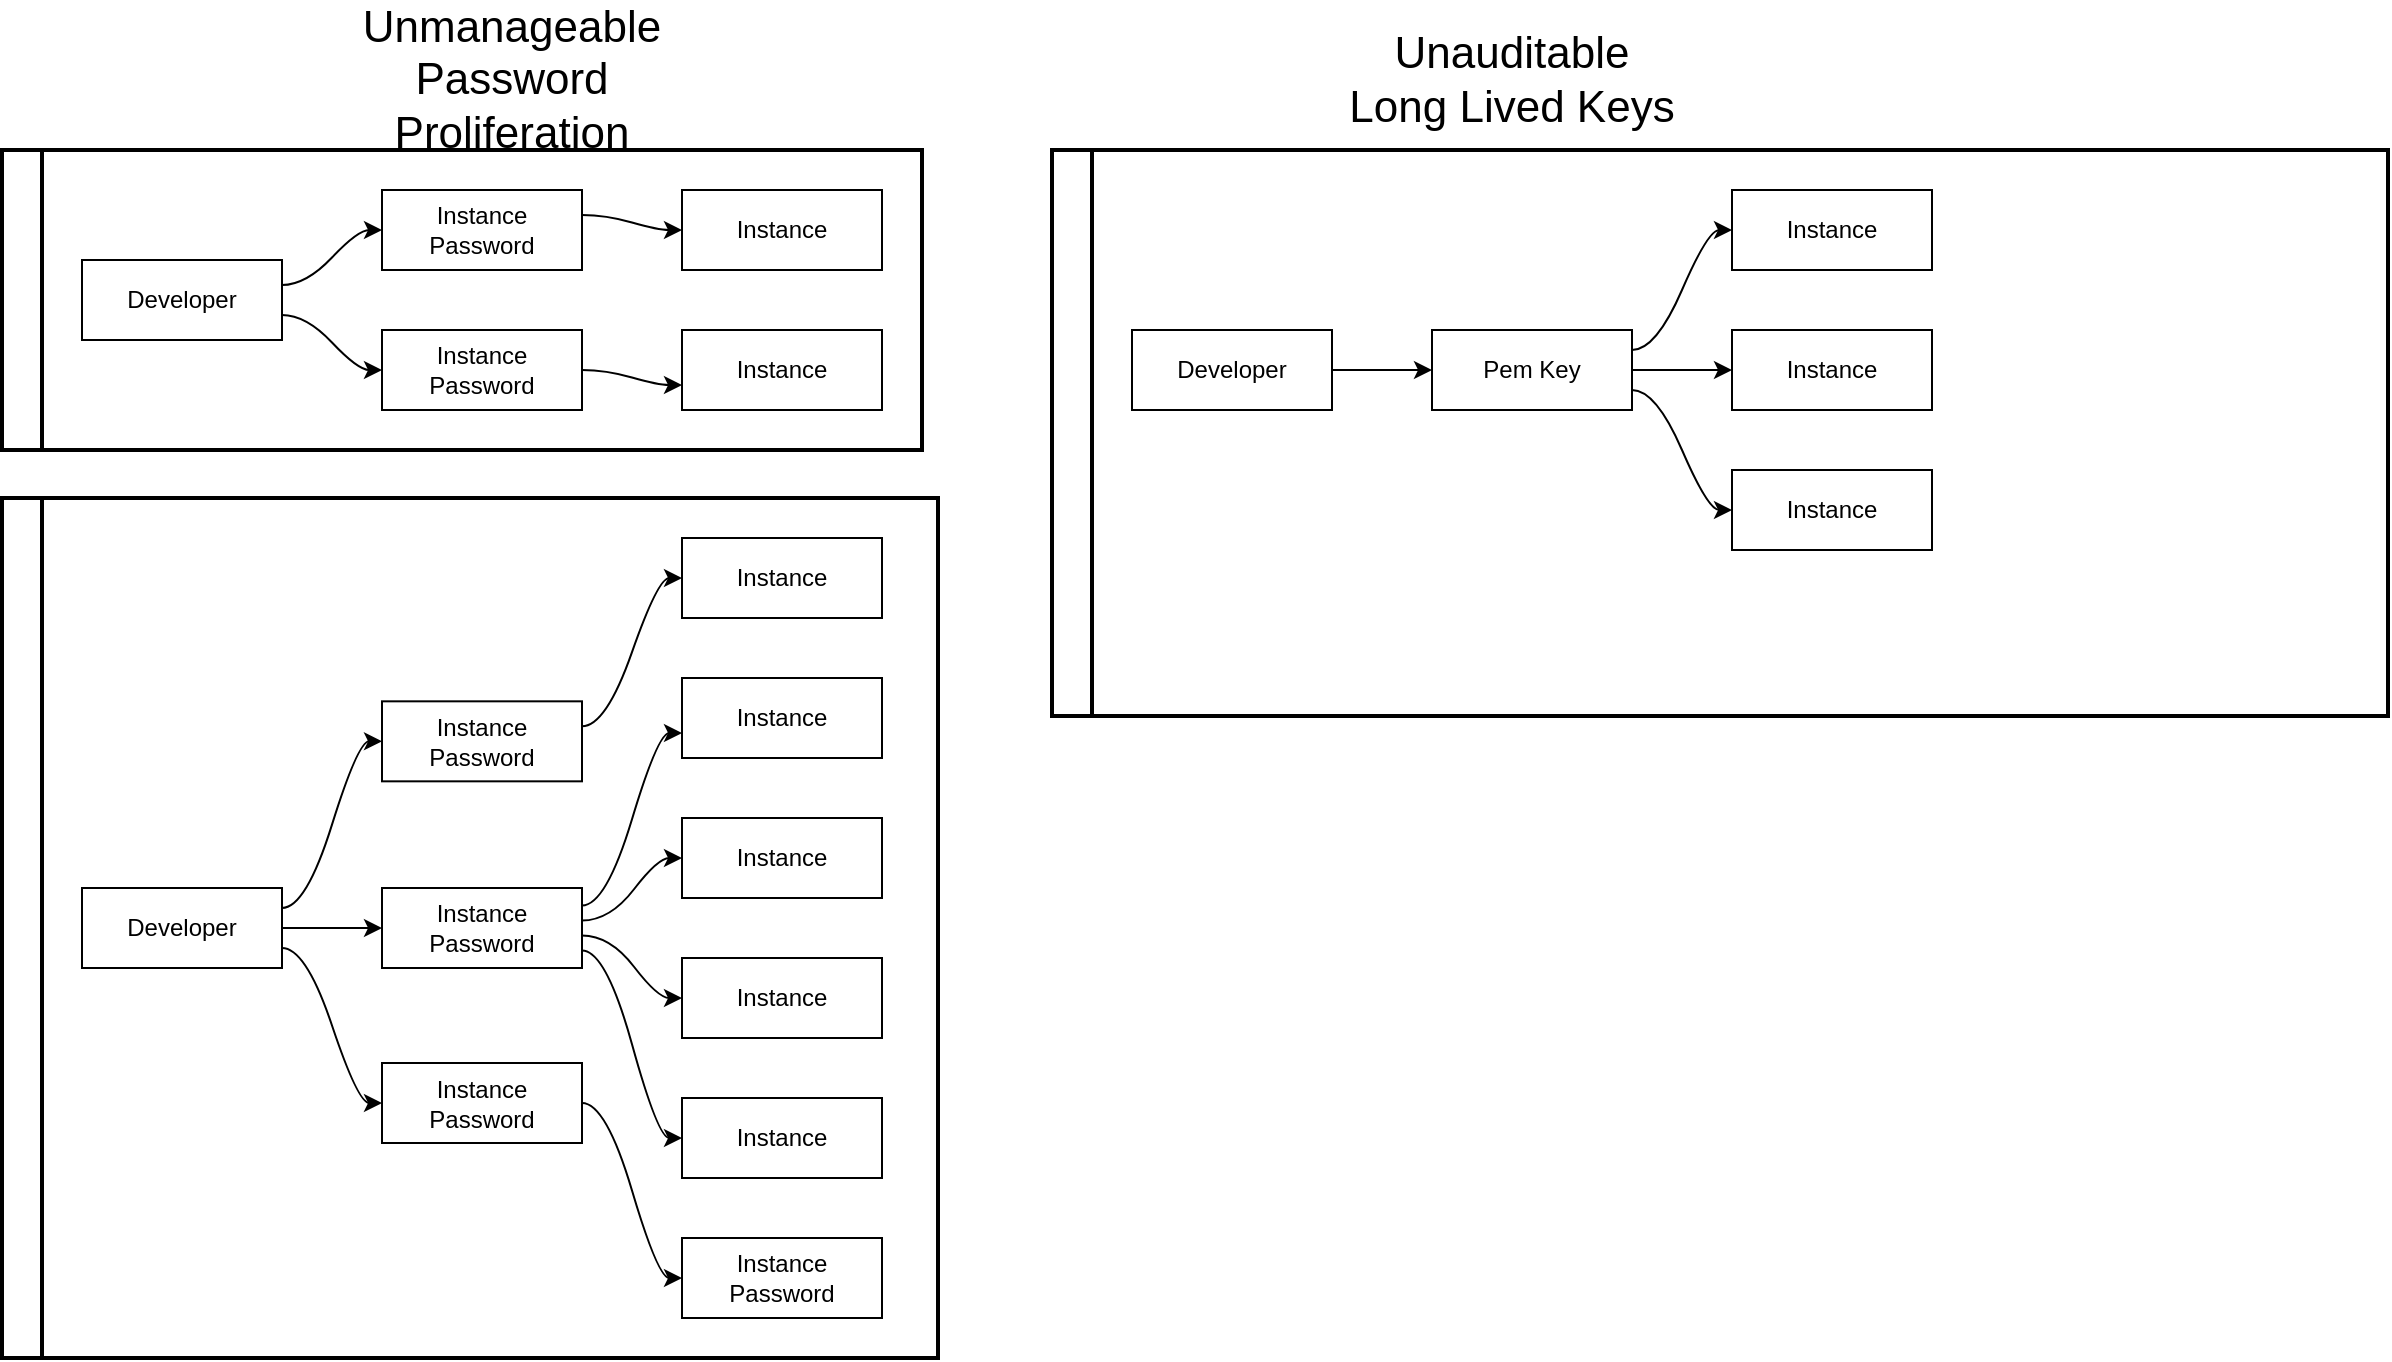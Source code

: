 <mxfile version="13.7.7" type="github">
  <diagram id="Ht1M8jgEwFfnCIfOTk4-" name="Page-1">
    <mxGraphModel dx="1073" dy="567" grid="1" gridSize="10" guides="1" tooltips="1" connect="1" arrows="1" fold="1" page="1" pageScale="1" pageWidth="1169" pageHeight="827" math="0" shadow="0">
      <root>
        <mxCell id="0" />
        <mxCell id="1" parent="0" />
        <mxCell id="KA_GjHDQiJicOzFnKSso-29" value="" style="swimlane;html=1;startSize=20;horizontal=0;childLayout=flowLayout;flowOrientation=west;resizable=0;interRankCellSpacing=50;containerType=tree;strokeColor=#000000;strokeWidth=2;" vertex="1" parent="1">
          <mxGeometry x="60" y="90" width="460" height="150" as="geometry" />
        </mxCell>
        <mxCell id="KA_GjHDQiJicOzFnKSso-30" value="Developer" style="whiteSpace=wrap;html=1;" vertex="1" parent="KA_GjHDQiJicOzFnKSso-29">
          <mxGeometry x="40" y="55" width="100" height="40" as="geometry" />
        </mxCell>
        <mxCell id="KA_GjHDQiJicOzFnKSso-31" value="&lt;div&gt;Instance&lt;/div&gt;Password" style="whiteSpace=wrap;html=1;" vertex="1" parent="KA_GjHDQiJicOzFnKSso-29">
          <mxGeometry x="190" y="20" width="100" height="40" as="geometry" />
        </mxCell>
        <mxCell id="KA_GjHDQiJicOzFnKSso-32" value="" style="html=1;curved=1;noEdgeStyle=1;orthogonal=1;" edge="1" parent="KA_GjHDQiJicOzFnKSso-29" source="KA_GjHDQiJicOzFnKSso-30" target="KA_GjHDQiJicOzFnKSso-31">
          <mxGeometry relative="1" as="geometry">
            <Array as="points">
              <mxPoint x="152" y="67.5" />
              <mxPoint x="178" y="40" />
            </Array>
          </mxGeometry>
        </mxCell>
        <mxCell id="KA_GjHDQiJicOzFnKSso-33" value="&lt;div&gt;Instance&lt;/div&gt;Password" style="whiteSpace=wrap;html=1;" vertex="1" parent="KA_GjHDQiJicOzFnKSso-29">
          <mxGeometry x="190" y="90" width="100" height="40" as="geometry" />
        </mxCell>
        <mxCell id="KA_GjHDQiJicOzFnKSso-34" value="" style="html=1;curved=1;noEdgeStyle=1;orthogonal=1;" edge="1" parent="KA_GjHDQiJicOzFnKSso-29" source="KA_GjHDQiJicOzFnKSso-30" target="KA_GjHDQiJicOzFnKSso-33">
          <mxGeometry relative="1" as="geometry">
            <Array as="points">
              <mxPoint x="152" y="82.5" />
              <mxPoint x="178" y="110" />
            </Array>
          </mxGeometry>
        </mxCell>
        <mxCell id="KA_GjHDQiJicOzFnKSso-35" value="Instance" style="whiteSpace=wrap;html=1;" vertex="1" parent="KA_GjHDQiJicOzFnKSso-29">
          <mxGeometry x="340" y="90" width="100" height="40" as="geometry" />
        </mxCell>
        <mxCell id="KA_GjHDQiJicOzFnKSso-36" value="" style="html=1;curved=1;noEdgeStyle=1;orthogonal=1;strokeColor=none;" edge="1" parent="KA_GjHDQiJicOzFnKSso-29" source="KA_GjHDQiJicOzFnKSso-31" target="KA_GjHDQiJicOzFnKSso-35">
          <mxGeometry relative="1" as="geometry">
            <Array as="points">
              <mxPoint x="302" y="47.5" />
              <mxPoint x="328" y="102.5" />
            </Array>
          </mxGeometry>
        </mxCell>
        <mxCell id="KA_GjHDQiJicOzFnKSso-37" value="" style="html=1;curved=1;noEdgeStyle=1;orthogonal=1;" edge="1" parent="KA_GjHDQiJicOzFnKSso-29" source="KA_GjHDQiJicOzFnKSso-33" target="KA_GjHDQiJicOzFnKSso-35">
          <mxGeometry relative="1" as="geometry">
            <Array as="points">
              <mxPoint x="302" y="110" />
              <mxPoint x="328" y="117.5" />
            </Array>
          </mxGeometry>
        </mxCell>
        <mxCell id="KA_GjHDQiJicOzFnKSso-38" value="Instance" style="whiteSpace=wrap;html=1;" vertex="1" parent="KA_GjHDQiJicOzFnKSso-29">
          <mxGeometry x="340" y="20" width="100" height="40" as="geometry" />
        </mxCell>
        <mxCell id="KA_GjHDQiJicOzFnKSso-39" value="" style="html=1;curved=1;noEdgeStyle=1;orthogonal=1;" edge="1" parent="KA_GjHDQiJicOzFnKSso-29" source="KA_GjHDQiJicOzFnKSso-31" target="KA_GjHDQiJicOzFnKSso-38">
          <mxGeometry relative="1" as="geometry">
            <mxPoint x="610" y="200" as="sourcePoint" />
            <mxPoint x="660" y="227.5" as="targetPoint" />
            <Array as="points">
              <mxPoint x="302" y="32.5" />
              <mxPoint x="328" y="40" />
            </Array>
          </mxGeometry>
        </mxCell>
        <mxCell id="KA_GjHDQiJicOzFnKSso-40" value="" style="swimlane;html=1;startSize=20;horizontal=0;childLayout=flowLayout;flowOrientation=west;resizable=0;interRankCellSpacing=50;containerType=tree;strokeColor=#000000;strokeWidth=2;" vertex="1" parent="1">
          <mxGeometry x="585" y="90" width="668" height="283" as="geometry" />
        </mxCell>
        <mxCell id="KA_GjHDQiJicOzFnKSso-41" value="Developer" style="whiteSpace=wrap;html=1;" vertex="1" parent="KA_GjHDQiJicOzFnKSso-40">
          <mxGeometry x="40" y="90" width="100" height="40" as="geometry" />
        </mxCell>
        <mxCell id="KA_GjHDQiJicOzFnKSso-42" value="Pem Key" style="whiteSpace=wrap;html=1;" vertex="1" parent="KA_GjHDQiJicOzFnKSso-40">
          <mxGeometry x="190" y="90" width="100" height="40" as="geometry" />
        </mxCell>
        <mxCell id="KA_GjHDQiJicOzFnKSso-43" value="" style="html=1;curved=1;noEdgeStyle=1;orthogonal=1;" edge="1" parent="KA_GjHDQiJicOzFnKSso-40" source="KA_GjHDQiJicOzFnKSso-41" target="KA_GjHDQiJicOzFnKSso-42">
          <mxGeometry relative="1" as="geometry">
            <Array as="points">
              <mxPoint x="152" y="110" />
              <mxPoint x="178" y="110" />
            </Array>
          </mxGeometry>
        </mxCell>
        <mxCell id="KA_GjHDQiJicOzFnKSso-47" value="" style="html=1;curved=1;noEdgeStyle=1;orthogonal=1;strokeColor=none;" edge="1" parent="KA_GjHDQiJicOzFnKSso-40" source="KA_GjHDQiJicOzFnKSso-42">
          <mxGeometry relative="1" as="geometry">
            <mxPoint x="660" y="262.5" as="targetPoint" />
            <Array as="points">
              <mxPoint x="622" y="207.5" />
              <mxPoint x="648" y="262.5" />
            </Array>
          </mxGeometry>
        </mxCell>
        <mxCell id="KA_GjHDQiJicOzFnKSso-49" value="Instance" style="whiteSpace=wrap;html=1;" vertex="1" parent="KA_GjHDQiJicOzFnKSso-40">
          <mxGeometry x="340" y="20" width="100" height="40" as="geometry" />
        </mxCell>
        <mxCell id="KA_GjHDQiJicOzFnKSso-50" value="" style="html=1;curved=1;noEdgeStyle=1;orthogonal=1;" edge="1" parent="KA_GjHDQiJicOzFnKSso-40" source="KA_GjHDQiJicOzFnKSso-42" target="KA_GjHDQiJicOzFnKSso-49">
          <mxGeometry relative="1" as="geometry">
            <mxPoint x="850" y="320" as="sourcePoint" />
            <mxPoint x="900" y="347.5" as="targetPoint" />
            <Array as="points">
              <mxPoint x="302" y="100" />
              <mxPoint x="328" y="40" />
            </Array>
          </mxGeometry>
        </mxCell>
        <mxCell id="KA_GjHDQiJicOzFnKSso-51" value="Instance" style="whiteSpace=wrap;html=1;" vertex="1" parent="KA_GjHDQiJicOzFnKSso-40">
          <mxGeometry x="340" y="90" width="100" height="40" as="geometry" />
        </mxCell>
        <mxCell id="KA_GjHDQiJicOzFnKSso-52" value="" style="html=1;curved=1;noEdgeStyle=1;orthogonal=1;" edge="1" parent="KA_GjHDQiJicOzFnKSso-40" source="KA_GjHDQiJicOzFnKSso-42" target="KA_GjHDQiJicOzFnKSso-51">
          <mxGeometry relative="1" as="geometry">
            <mxPoint x="570" y="180" as="sourcePoint" />
            <mxPoint x="620" y="180" as="targetPoint" />
            <Array as="points">
              <mxPoint x="304" y="110" />
              <mxPoint x="328" y="110" />
            </Array>
          </mxGeometry>
        </mxCell>
        <mxCell id="KA_GjHDQiJicOzFnKSso-53" value="Instance" style="whiteSpace=wrap;html=1;" vertex="1" parent="KA_GjHDQiJicOzFnKSso-40">
          <mxGeometry x="340" y="160" width="100" height="40" as="geometry" />
        </mxCell>
        <mxCell id="KA_GjHDQiJicOzFnKSso-54" value="" style="html=1;curved=1;noEdgeStyle=1;orthogonal=1;" edge="1" parent="KA_GjHDQiJicOzFnKSso-40" source="KA_GjHDQiJicOzFnKSso-42" target="KA_GjHDQiJicOzFnKSso-53">
          <mxGeometry relative="1" as="geometry">
            <mxPoint x="530" y="187.5" as="sourcePoint" />
            <mxPoint x="580" y="160" as="targetPoint" />
            <Array as="points">
              <mxPoint x="302" y="120" />
              <mxPoint x="328" y="180" />
            </Array>
          </mxGeometry>
        </mxCell>
        <mxCell id="KA_GjHDQiJicOzFnKSso-58" value="" style="swimlane;html=1;startSize=20;horizontal=0;childLayout=flowLayout;flowOrientation=west;resizable=0;interRankCellSpacing=50;containerType=tree;strokeColor=#000000;strokeWidth=2;" vertex="1" parent="1">
          <mxGeometry x="60" y="264" width="468" height="430" as="geometry">
            <mxRectangle x="60" y="264" width="30" height="160" as="alternateBounds" />
          </mxGeometry>
        </mxCell>
        <mxCell id="KA_GjHDQiJicOzFnKSso-59" value="Developer" style="whiteSpace=wrap;html=1;" vertex="1" parent="KA_GjHDQiJicOzFnKSso-58">
          <mxGeometry x="40" y="195" width="100" height="40" as="geometry" />
        </mxCell>
        <mxCell id="KA_GjHDQiJicOzFnKSso-60" value="&lt;div&gt;Instance&lt;/div&gt;Password" style="whiteSpace=wrap;html=1;" vertex="1" parent="KA_GjHDQiJicOzFnKSso-58">
          <mxGeometry x="190" y="101.667" width="100" height="40" as="geometry" />
        </mxCell>
        <mxCell id="KA_GjHDQiJicOzFnKSso-61" value="" style="html=1;curved=1;noEdgeStyle=1;orthogonal=1;" edge="1" parent="KA_GjHDQiJicOzFnKSso-58" source="KA_GjHDQiJicOzFnKSso-59" target="KA_GjHDQiJicOzFnKSso-60">
          <mxGeometry relative="1" as="geometry">
            <Array as="points">
              <mxPoint x="152" y="205" />
              <mxPoint x="178" y="121.667" />
            </Array>
          </mxGeometry>
        </mxCell>
        <mxCell id="KA_GjHDQiJicOzFnKSso-62" value="&lt;div&gt;Instance&lt;/div&gt;Password" style="whiteSpace=wrap;html=1;" vertex="1" parent="KA_GjHDQiJicOzFnKSso-58">
          <mxGeometry x="190" y="195" width="100" height="40" as="geometry" />
        </mxCell>
        <mxCell id="KA_GjHDQiJicOzFnKSso-63" value="" style="html=1;curved=1;noEdgeStyle=1;orthogonal=1;" edge="1" parent="KA_GjHDQiJicOzFnKSso-58" source="KA_GjHDQiJicOzFnKSso-59" target="KA_GjHDQiJicOzFnKSso-62">
          <mxGeometry relative="1" as="geometry">
            <Array as="points">
              <mxPoint x="154" y="215" />
              <mxPoint x="178" y="215" />
            </Array>
          </mxGeometry>
        </mxCell>
        <mxCell id="KA_GjHDQiJicOzFnKSso-64" value="Instance" style="whiteSpace=wrap;html=1;" vertex="1" parent="KA_GjHDQiJicOzFnKSso-58">
          <mxGeometry x="340" y="90" width="100" height="40" as="geometry" />
        </mxCell>
        <mxCell id="KA_GjHDQiJicOzFnKSso-65" value="" style="html=1;curved=1;noEdgeStyle=1;orthogonal=1;strokeColor=none;" edge="1" parent="KA_GjHDQiJicOzFnKSso-58" source="KA_GjHDQiJicOzFnKSso-60" target="KA_GjHDQiJicOzFnKSso-64">
          <mxGeometry relative="1" as="geometry">
            <Array as="points">
              <mxPoint x="302" y="129.167" />
              <mxPoint x="328" y="102.5" />
            </Array>
          </mxGeometry>
        </mxCell>
        <mxCell id="KA_GjHDQiJicOzFnKSso-66" value="" style="html=1;curved=1;noEdgeStyle=1;orthogonal=1;" edge="1" parent="KA_GjHDQiJicOzFnKSso-58" source="KA_GjHDQiJicOzFnKSso-62" target="KA_GjHDQiJicOzFnKSso-64">
          <mxGeometry relative="1" as="geometry">
            <Array as="points">
              <mxPoint x="302" y="203.75" />
              <mxPoint x="328" y="117.5" />
            </Array>
          </mxGeometry>
        </mxCell>
        <mxCell id="KA_GjHDQiJicOzFnKSso-67" value="Instance" style="whiteSpace=wrap;html=1;" vertex="1" parent="KA_GjHDQiJicOzFnKSso-58">
          <mxGeometry x="340" y="20" width="100" height="40" as="geometry" />
        </mxCell>
        <mxCell id="KA_GjHDQiJicOzFnKSso-68" value="" style="html=1;curved=1;noEdgeStyle=1;orthogonal=1;" edge="1" parent="KA_GjHDQiJicOzFnKSso-58" source="KA_GjHDQiJicOzFnKSso-60" target="KA_GjHDQiJicOzFnKSso-67">
          <mxGeometry relative="1" as="geometry">
            <mxPoint x="1290" y="540" as="sourcePoint" />
            <mxPoint x="1340" y="567.5" as="targetPoint" />
            <Array as="points">
              <mxPoint x="302" y="114.167" />
              <mxPoint x="328" y="40" />
            </Array>
          </mxGeometry>
        </mxCell>
        <mxCell id="KA_GjHDQiJicOzFnKSso-79" value="&lt;div&gt;Instance&lt;/div&gt;Password" style="whiteSpace=wrap;html=1;" vertex="1" parent="KA_GjHDQiJicOzFnKSso-58">
          <mxGeometry x="190" y="282.5" width="100" height="40" as="geometry" />
        </mxCell>
        <mxCell id="KA_GjHDQiJicOzFnKSso-80" value="" style="html=1;curved=1;noEdgeStyle=1;orthogonal=1;strokeColor=none;" edge="1" parent="KA_GjHDQiJicOzFnKSso-58" source="KA_GjHDQiJicOzFnKSso-60">
          <mxGeometry relative="1" as="geometry">
            <Array as="points">
              <mxPoint x="422" y="210" />
              <mxPoint x="448" y="107.5" />
            </Array>
            <mxPoint x="890" y="347.5" as="sourcePoint" />
            <mxPoint x="460" y="107.5" as="targetPoint" />
          </mxGeometry>
        </mxCell>
        <mxCell id="KA_GjHDQiJicOzFnKSso-81" value="" style="html=1;curved=1;noEdgeStyle=1;orthogonal=1;" edge="1" parent="KA_GjHDQiJicOzFnKSso-58" source="KA_GjHDQiJicOzFnKSso-59" target="KA_GjHDQiJicOzFnKSso-79">
          <mxGeometry relative="1" as="geometry">
            <Array as="points">
              <mxPoint x="152" y="225" />
              <mxPoint x="178" y="302.5" />
            </Array>
            <mxPoint x="740" y="382.5" as="sourcePoint" />
            <mxPoint x="790" y="410" as="targetPoint" />
          </mxGeometry>
        </mxCell>
        <mxCell id="KA_GjHDQiJicOzFnKSso-82" value="" style="html=1;curved=1;noEdgeStyle=1;orthogonal=1;" edge="1" target="KA_GjHDQiJicOzFnKSso-83" source="KA_GjHDQiJicOzFnKSso-79" parent="KA_GjHDQiJicOzFnKSso-58">
          <mxGeometry relative="1" as="geometry">
            <Array as="points">
              <mxPoint x="302" y="302.5" />
              <mxPoint x="328" y="390" />
            </Array>
            <mxPoint x="760" y="664" as="sourcePoint" />
            <mxPoint x="790" y="410" as="targetPoint" />
          </mxGeometry>
        </mxCell>
        <mxCell id="KA_GjHDQiJicOzFnKSso-83" value="&lt;div&gt;Instance&lt;/div&gt;Password" style="whiteSpace=wrap;html=1;" vertex="1" parent="KA_GjHDQiJicOzFnKSso-58">
          <mxGeometry x="340" y="370" width="100" height="40" as="geometry" />
        </mxCell>
        <mxCell id="KA_GjHDQiJicOzFnKSso-90" value="" style="html=1;curved=1;noEdgeStyle=1;orthogonal=1;" edge="1" target="KA_GjHDQiJicOzFnKSso-91" source="KA_GjHDQiJicOzFnKSso-62" parent="KA_GjHDQiJicOzFnKSso-58">
          <mxGeometry relative="1" as="geometry">
            <Array as="points">
              <mxPoint x="304" y="211.25" />
              <mxPoint x="328" y="180" />
            </Array>
            <mxPoint x="590" y="494" as="sourcePoint" />
          </mxGeometry>
        </mxCell>
        <mxCell id="KA_GjHDQiJicOzFnKSso-91" value="Instance" style="whiteSpace=wrap;html=1;" vertex="1" parent="KA_GjHDQiJicOzFnKSso-58">
          <mxGeometry x="340" y="160" width="100" height="40" as="geometry" />
        </mxCell>
        <mxCell id="KA_GjHDQiJicOzFnKSso-92" value="" style="html=1;curved=1;noEdgeStyle=1;orthogonal=1;" edge="1" target="KA_GjHDQiJicOzFnKSso-93" source="KA_GjHDQiJicOzFnKSso-62" parent="KA_GjHDQiJicOzFnKSso-58">
          <mxGeometry relative="1" as="geometry">
            <Array as="points">
              <mxPoint x="304" y="218.75" />
              <mxPoint x="328" y="250" />
            </Array>
            <mxPoint x="550" y="586.5" as="sourcePoint" />
          </mxGeometry>
        </mxCell>
        <mxCell id="KA_GjHDQiJicOzFnKSso-93" value="Instance" style="whiteSpace=wrap;html=1;" vertex="1" parent="KA_GjHDQiJicOzFnKSso-58">
          <mxGeometry x="340" y="230" width="100" height="40" as="geometry" />
        </mxCell>
        <mxCell id="KA_GjHDQiJicOzFnKSso-94" value="" style="html=1;curved=1;noEdgeStyle=1;orthogonal=1;" edge="1" target="KA_GjHDQiJicOzFnKSso-95" source="KA_GjHDQiJicOzFnKSso-62" parent="KA_GjHDQiJicOzFnKSso-58">
          <mxGeometry relative="1" as="geometry">
            <Array as="points">
              <mxPoint x="302" y="226.25" />
              <mxPoint x="328" y="320" />
            </Array>
            <mxPoint x="510" y="599" as="sourcePoint" />
          </mxGeometry>
        </mxCell>
        <mxCell id="KA_GjHDQiJicOzFnKSso-95" value="Instance" style="whiteSpace=wrap;html=1;" vertex="1" parent="KA_GjHDQiJicOzFnKSso-58">
          <mxGeometry x="340" y="300" width="100" height="40" as="geometry" />
        </mxCell>
        <mxCell id="KA_GjHDQiJicOzFnKSso-96" value="&lt;div&gt;&lt;font style=&quot;font-size: 22px&quot;&gt;Unmanageable&lt;/font&gt;&lt;/div&gt;&lt;div&gt;&lt;font style=&quot;font-size: 22px&quot;&gt;Password Proliferation &lt;/font&gt;&lt;/div&gt;" style="text;html=1;strokeColor=none;fillColor=none;align=center;verticalAlign=middle;whiteSpace=wrap;rounded=0;" vertex="1" parent="1">
          <mxGeometry x="210" y="30" width="210" height="50" as="geometry" />
        </mxCell>
        <mxCell id="KA_GjHDQiJicOzFnKSso-97" value="&lt;div&gt;&lt;font style=&quot;font-size: 22px&quot;&gt;Unauditable&lt;/font&gt;&lt;/div&gt;&lt;div&gt;&lt;font style=&quot;font-size: 22px&quot;&gt;Long Lived Keys&lt;/font&gt;&lt;/div&gt;" style="text;html=1;strokeColor=none;fillColor=none;align=center;verticalAlign=middle;whiteSpace=wrap;rounded=0;" vertex="1" parent="1">
          <mxGeometry x="710" y="30" width="210" height="50" as="geometry" />
        </mxCell>
      </root>
    </mxGraphModel>
  </diagram>
</mxfile>
